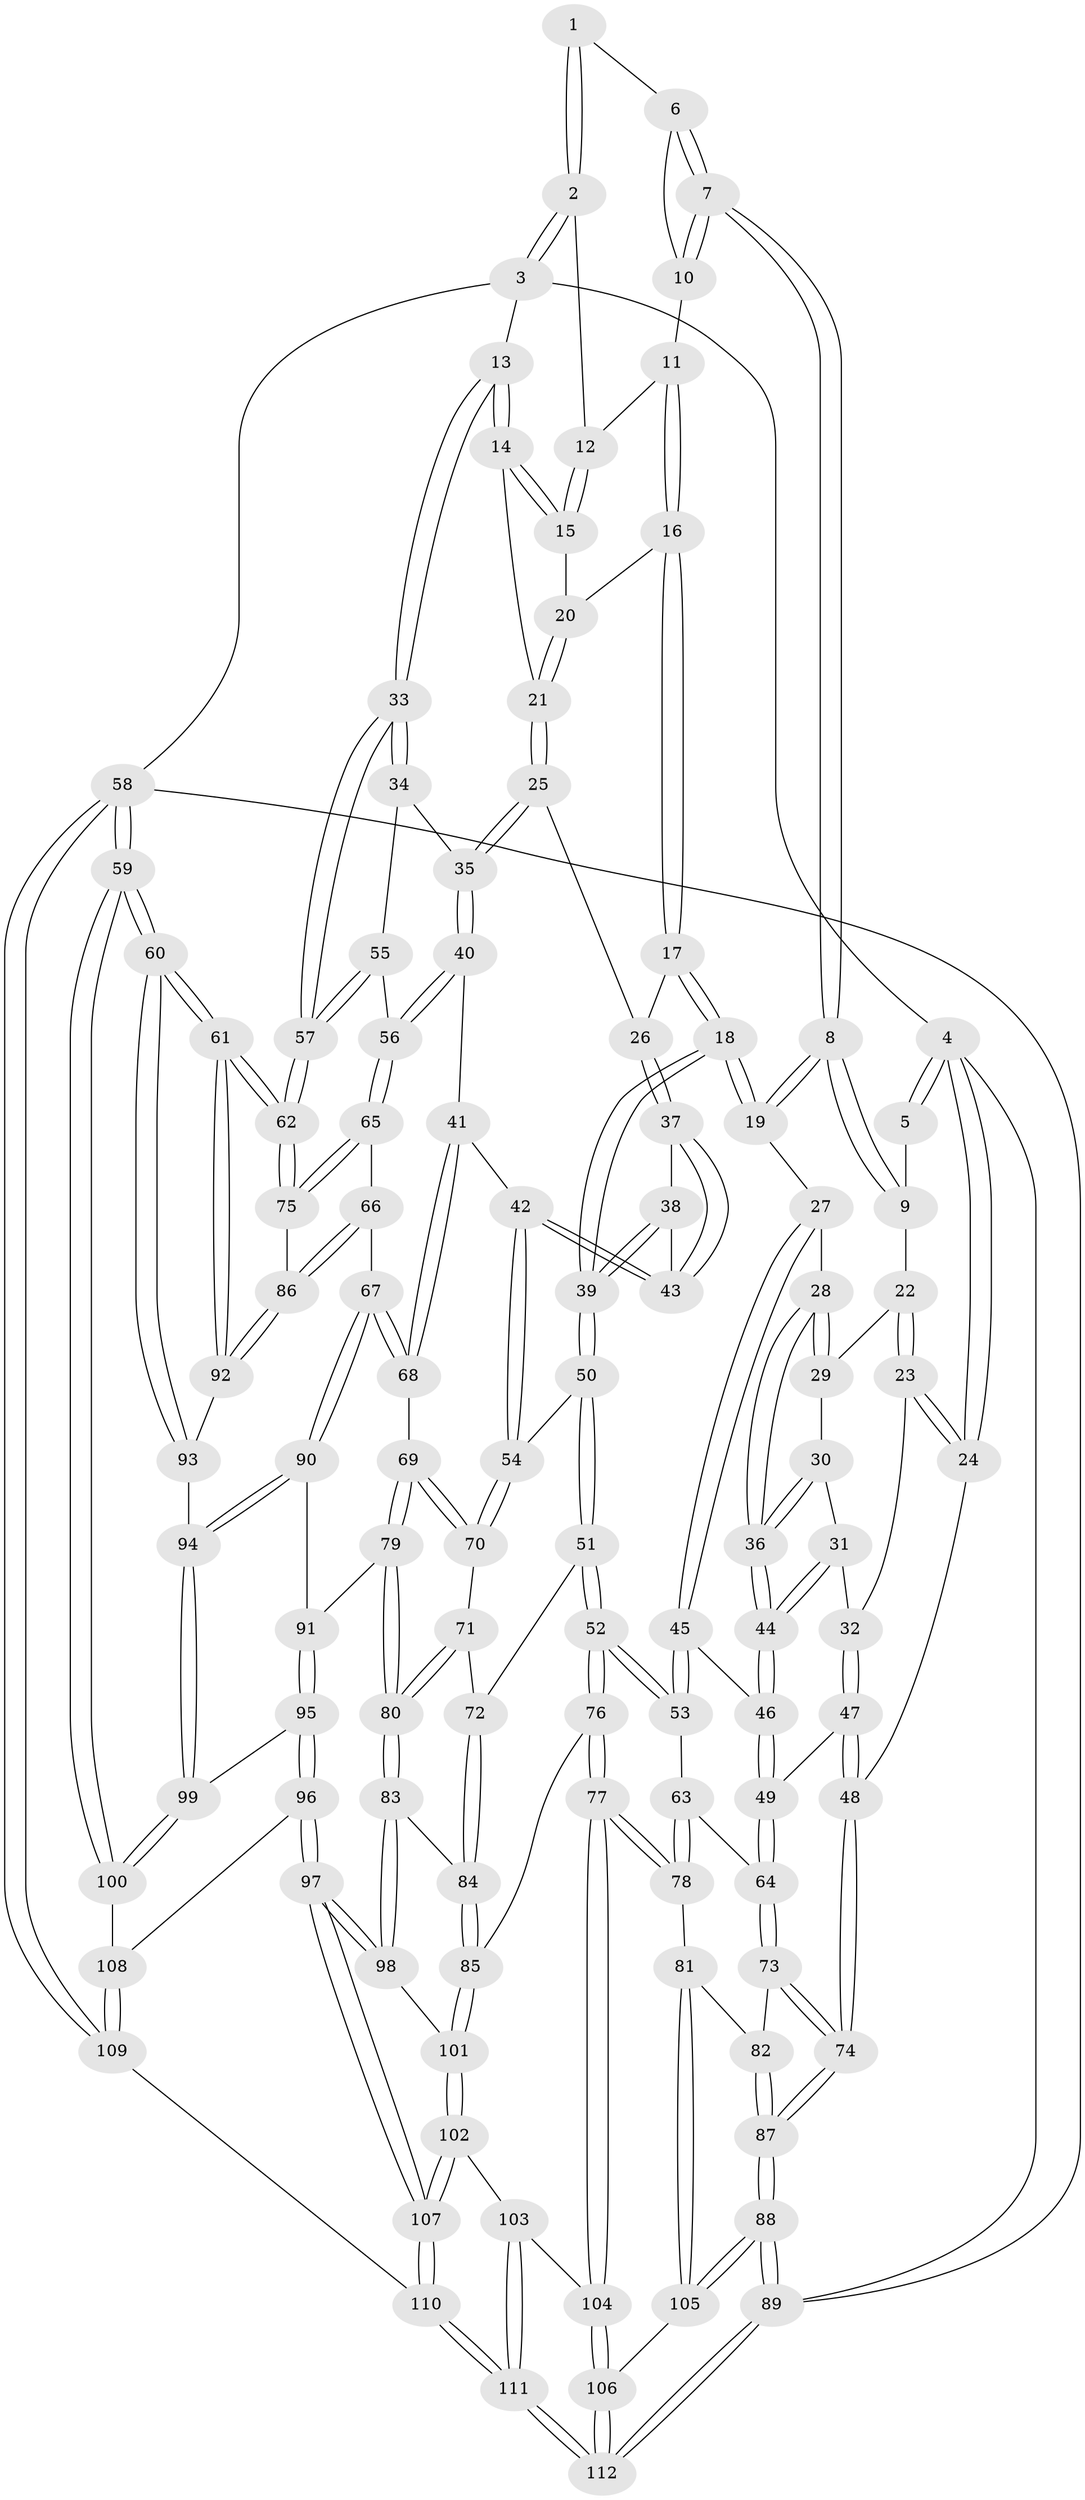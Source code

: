 // Generated by graph-tools (version 1.1) at 2025/11/02/27/25 16:11:56]
// undirected, 112 vertices, 277 edges
graph export_dot {
graph [start="1"]
  node [color=gray90,style=filled];
  1 [pos="+0.44338369646489734+0"];
  2 [pos="+1+0"];
  3 [pos="+1+0"];
  4 [pos="+0+0"];
  5 [pos="+0.09389105416053771+0"];
  6 [pos="+0.448633490723213+0"];
  7 [pos="+0.4131089621491107+0.13057822664336333"];
  8 [pos="+0.39019574723418843+0.20423197962844036"];
  9 [pos="+0.20637011627956284+0.1331295684772688"];
  10 [pos="+0.6370483624537269+0.09430458332530531"];
  11 [pos="+0.66953829016982+0.11190379066293973"];
  12 [pos="+0.7701485970784158+0.022282931683306948"];
  13 [pos="+1+0.11996429453948801"];
  14 [pos="+0.8284587153085156+0.23061781466232587"];
  15 [pos="+0.7921216541761436+0.1818993151215461"];
  16 [pos="+0.6603716225716855+0.16111653700688852"];
  17 [pos="+0.6338406086142717+0.2158767842376608"];
  18 [pos="+0.4446238908472544+0.27580192031485995"];
  19 [pos="+0.39980147549128847+0.2318249655077192"];
  20 [pos="+0.7318276521196878+0.18295550933927834"];
  21 [pos="+0.7948903028935134+0.2624029788949006"];
  22 [pos="+0.10723798620515046+0.19747737684336727"];
  23 [pos="+0.028018616229091388+0.19627493805890586"];
  24 [pos="+0+0.13321123417446365"];
  25 [pos="+0.7780632615692629+0.283604679167045"];
  26 [pos="+0.7164107788900331+0.29935558921908306"];
  27 [pos="+0.30145432991749105+0.29614438561410344"];
  28 [pos="+0.26987621020415836+0.30852557980340567"];
  29 [pos="+0.1338146866729236+0.25383861390408086"];
  30 [pos="+0.13774624842967664+0.3032681473939722"];
  31 [pos="+0.11882821070960581+0.3473817919381035"];
  32 [pos="+0.08644088713278325+0.35604604913902094"];
  33 [pos="+1+0.20301038411964908"];
  34 [pos="+0.9433565507799034+0.4007347566750915"];
  35 [pos="+0.8898859195302553+0.41943130773298476"];
  36 [pos="+0.22458514915484173+0.34441441415645524"];
  37 [pos="+0.7060083226344347+0.34215952663032756"];
  38 [pos="+0.4739409124105802+0.3179093598809546"];
  39 [pos="+0.4530530806187828+0.31211564913601486"];
  40 [pos="+0.8382184517872896+0.4658256717056708"];
  41 [pos="+0.7717815304643846+0.48754783214284025"];
  42 [pos="+0.7148109513386834+0.48008032294545583"];
  43 [pos="+0.6995466579691606+0.39469464933564574"];
  44 [pos="+0.1858874017077553+0.413648230375836"];
  45 [pos="+0.2555755262408964+0.4998008302086816"];
  46 [pos="+0.18642917271046208+0.4440269716339193"];
  47 [pos="+0+0.4746067506646763"];
  48 [pos="+0+0.4596076420853424"];
  49 [pos="+0.003079145940573411+0.49730085050656087"];
  50 [pos="+0.45640699795590967+0.41942439401280973"];
  51 [pos="+0.3918605706425706+0.5485493140940999"];
  52 [pos="+0.3888669133214235+0.5498978620852961"];
  53 [pos="+0.28078242388417+0.5303642225990572"];
  54 [pos="+0.6883977754853385+0.4965571981744888"];
  55 [pos="+0.9648356230555435+0.5383662306739293"];
  56 [pos="+0.9241004199690617+0.6073718383292808"];
  57 [pos="+1+0.6013769410104924"];
  58 [pos="+1+1"];
  59 [pos="+1+1"];
  60 [pos="+1+1"];
  61 [pos="+1+0.8595230455932799"];
  62 [pos="+1+0.6313176162203266"];
  63 [pos="+0.1824584803459468+0.6062812942705799"];
  64 [pos="+0.10746528521376822+0.6121473626903104"];
  65 [pos="+0.9255275490649938+0.6159406232309451"];
  66 [pos="+0.8870040787323853+0.6533422225770507"];
  67 [pos="+0.8439708050709991+0.6697330881561782"];
  68 [pos="+0.8019296738353616+0.6009693103745252"];
  69 [pos="+0.686324200169683+0.66132220272617"];
  70 [pos="+0.6500846603931593+0.5879034822808487"];
  71 [pos="+0.5488310216976956+0.6187580920430357"];
  72 [pos="+0.4465985685876841+0.5860894929304438"];
  73 [pos="+0.08365341278397144+0.6910249720714349"];
  74 [pos="+0+0.7253575427717787"];
  75 [pos="+1+0.6406482373526073"];
  76 [pos="+0.31728291883966514+0.7833242181084495"];
  77 [pos="+0.28154555298920075+0.7975512040334864"];
  78 [pos="+0.25446114804041053+0.7925245877529009"];
  79 [pos="+0.700661400072213+0.714729380360668"];
  80 [pos="+0.5760786588329639+0.7785086607510969"];
  81 [pos="+0.1538381370513755+0.8107313175121309"];
  82 [pos="+0.12648029198838334+0.7959757798922598"];
  83 [pos="+0.5675389906840065+0.7908276875816944"];
  84 [pos="+0.4876149265129457+0.7496826500962787"];
  85 [pos="+0.3214078378867853+0.7850039700830501"];
  86 [pos="+0.9496896703311218+0.7295592268699193"];
  87 [pos="+0+0.904000476043204"];
  88 [pos="+0+0.981716626266593"];
  89 [pos="+0+1"];
  90 [pos="+0.8061779673368901+0.7317227041463381"];
  91 [pos="+0.7503259627464758+0.7403148732578069"];
  92 [pos="+0.9507517240776683+0.7553734999441533"];
  93 [pos="+0.9087707356677492+0.7890407737348782"];
  94 [pos="+0.8669122016002169+0.7984290885590467"];
  95 [pos="+0.7318420722155039+0.8311515075844403"];
  96 [pos="+0.7009230261129394+0.8855928651037945"];
  97 [pos="+0.6164269036642908+0.9107431782117915"];
  98 [pos="+0.5673388434555134+0.7958693408633053"];
  99 [pos="+0.8605868695676563+0.878222509746247"];
  100 [pos="+0.8666763841469506+0.9171441022061428"];
  101 [pos="+0.42316869083994224+0.8724813805847917"];
  102 [pos="+0.42895723870895186+0.8960376900199695"];
  103 [pos="+0.33375824513530644+0.9825565980560014"];
  104 [pos="+0.28146099708284134+0.8586232777976087"];
  105 [pos="+0.12863380198751403+0.918873866219886"];
  106 [pos="+0.1771343896781168+1"];
  107 [pos="+0.5606979722706552+1"];
  108 [pos="+0.7837205624948884+0.936896609027501"];
  109 [pos="+0.6547360928102426+1"];
  110 [pos="+0.5613639567536877+1"];
  111 [pos="+0.31057749109100063+1"];
  112 [pos="+0.1973658131391003+1"];
  1 -- 2;
  1 -- 2;
  1 -- 6;
  2 -- 3;
  2 -- 3;
  2 -- 12;
  3 -- 4;
  3 -- 13;
  3 -- 58;
  4 -- 5;
  4 -- 5;
  4 -- 24;
  4 -- 24;
  4 -- 89;
  5 -- 9;
  6 -- 7;
  6 -- 7;
  6 -- 10;
  7 -- 8;
  7 -- 8;
  7 -- 10;
  7 -- 10;
  8 -- 9;
  8 -- 9;
  8 -- 19;
  8 -- 19;
  9 -- 22;
  10 -- 11;
  11 -- 12;
  11 -- 16;
  11 -- 16;
  12 -- 15;
  12 -- 15;
  13 -- 14;
  13 -- 14;
  13 -- 33;
  13 -- 33;
  14 -- 15;
  14 -- 15;
  14 -- 21;
  15 -- 20;
  16 -- 17;
  16 -- 17;
  16 -- 20;
  17 -- 18;
  17 -- 18;
  17 -- 26;
  18 -- 19;
  18 -- 19;
  18 -- 39;
  18 -- 39;
  19 -- 27;
  20 -- 21;
  20 -- 21;
  21 -- 25;
  21 -- 25;
  22 -- 23;
  22 -- 23;
  22 -- 29;
  23 -- 24;
  23 -- 24;
  23 -- 32;
  24 -- 48;
  25 -- 26;
  25 -- 35;
  25 -- 35;
  26 -- 37;
  26 -- 37;
  27 -- 28;
  27 -- 45;
  27 -- 45;
  28 -- 29;
  28 -- 29;
  28 -- 36;
  28 -- 36;
  29 -- 30;
  30 -- 31;
  30 -- 36;
  30 -- 36;
  31 -- 32;
  31 -- 44;
  31 -- 44;
  32 -- 47;
  32 -- 47;
  33 -- 34;
  33 -- 34;
  33 -- 57;
  33 -- 57;
  34 -- 35;
  34 -- 55;
  35 -- 40;
  35 -- 40;
  36 -- 44;
  36 -- 44;
  37 -- 38;
  37 -- 43;
  37 -- 43;
  38 -- 39;
  38 -- 39;
  38 -- 43;
  39 -- 50;
  39 -- 50;
  40 -- 41;
  40 -- 56;
  40 -- 56;
  41 -- 42;
  41 -- 68;
  41 -- 68;
  42 -- 43;
  42 -- 43;
  42 -- 54;
  42 -- 54;
  44 -- 46;
  44 -- 46;
  45 -- 46;
  45 -- 53;
  45 -- 53;
  46 -- 49;
  46 -- 49;
  47 -- 48;
  47 -- 48;
  47 -- 49;
  48 -- 74;
  48 -- 74;
  49 -- 64;
  49 -- 64;
  50 -- 51;
  50 -- 51;
  50 -- 54;
  51 -- 52;
  51 -- 52;
  51 -- 72;
  52 -- 53;
  52 -- 53;
  52 -- 76;
  52 -- 76;
  53 -- 63;
  54 -- 70;
  54 -- 70;
  55 -- 56;
  55 -- 57;
  55 -- 57;
  56 -- 65;
  56 -- 65;
  57 -- 62;
  57 -- 62;
  58 -- 59;
  58 -- 59;
  58 -- 109;
  58 -- 109;
  58 -- 89;
  59 -- 60;
  59 -- 60;
  59 -- 100;
  59 -- 100;
  60 -- 61;
  60 -- 61;
  60 -- 93;
  60 -- 93;
  61 -- 62;
  61 -- 62;
  61 -- 92;
  61 -- 92;
  62 -- 75;
  62 -- 75;
  63 -- 64;
  63 -- 78;
  63 -- 78;
  64 -- 73;
  64 -- 73;
  65 -- 66;
  65 -- 75;
  65 -- 75;
  66 -- 67;
  66 -- 86;
  66 -- 86;
  67 -- 68;
  67 -- 68;
  67 -- 90;
  67 -- 90;
  68 -- 69;
  69 -- 70;
  69 -- 70;
  69 -- 79;
  69 -- 79;
  70 -- 71;
  71 -- 72;
  71 -- 80;
  71 -- 80;
  72 -- 84;
  72 -- 84;
  73 -- 74;
  73 -- 74;
  73 -- 82;
  74 -- 87;
  74 -- 87;
  75 -- 86;
  76 -- 77;
  76 -- 77;
  76 -- 85;
  77 -- 78;
  77 -- 78;
  77 -- 104;
  77 -- 104;
  78 -- 81;
  79 -- 80;
  79 -- 80;
  79 -- 91;
  80 -- 83;
  80 -- 83;
  81 -- 82;
  81 -- 105;
  81 -- 105;
  82 -- 87;
  82 -- 87;
  83 -- 84;
  83 -- 98;
  83 -- 98;
  84 -- 85;
  84 -- 85;
  85 -- 101;
  85 -- 101;
  86 -- 92;
  86 -- 92;
  87 -- 88;
  87 -- 88;
  88 -- 89;
  88 -- 89;
  88 -- 105;
  88 -- 105;
  89 -- 112;
  89 -- 112;
  90 -- 91;
  90 -- 94;
  90 -- 94;
  91 -- 95;
  91 -- 95;
  92 -- 93;
  93 -- 94;
  94 -- 99;
  94 -- 99;
  95 -- 96;
  95 -- 96;
  95 -- 99;
  96 -- 97;
  96 -- 97;
  96 -- 108;
  97 -- 98;
  97 -- 98;
  97 -- 107;
  97 -- 107;
  98 -- 101;
  99 -- 100;
  99 -- 100;
  100 -- 108;
  101 -- 102;
  101 -- 102;
  102 -- 103;
  102 -- 107;
  102 -- 107;
  103 -- 104;
  103 -- 111;
  103 -- 111;
  104 -- 106;
  104 -- 106;
  105 -- 106;
  106 -- 112;
  106 -- 112;
  107 -- 110;
  107 -- 110;
  108 -- 109;
  108 -- 109;
  109 -- 110;
  110 -- 111;
  110 -- 111;
  111 -- 112;
  111 -- 112;
}
